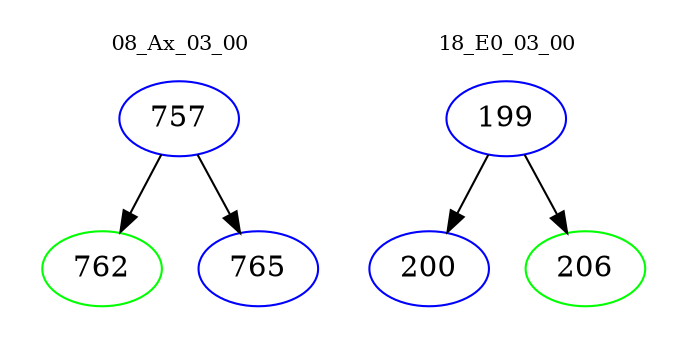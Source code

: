 digraph{
subgraph cluster_0 {
color = white
label = "08_Ax_03_00";
fontsize=10;
T0_757 [label="757", color="blue"]
T0_757 -> T0_762 [color="black"]
T0_762 [label="762", color="green"]
T0_757 -> T0_765 [color="black"]
T0_765 [label="765", color="blue"]
}
subgraph cluster_1 {
color = white
label = "18_E0_03_00";
fontsize=10;
T1_199 [label="199", color="blue"]
T1_199 -> T1_200 [color="black"]
T1_200 [label="200", color="blue"]
T1_199 -> T1_206 [color="black"]
T1_206 [label="206", color="green"]
}
}
